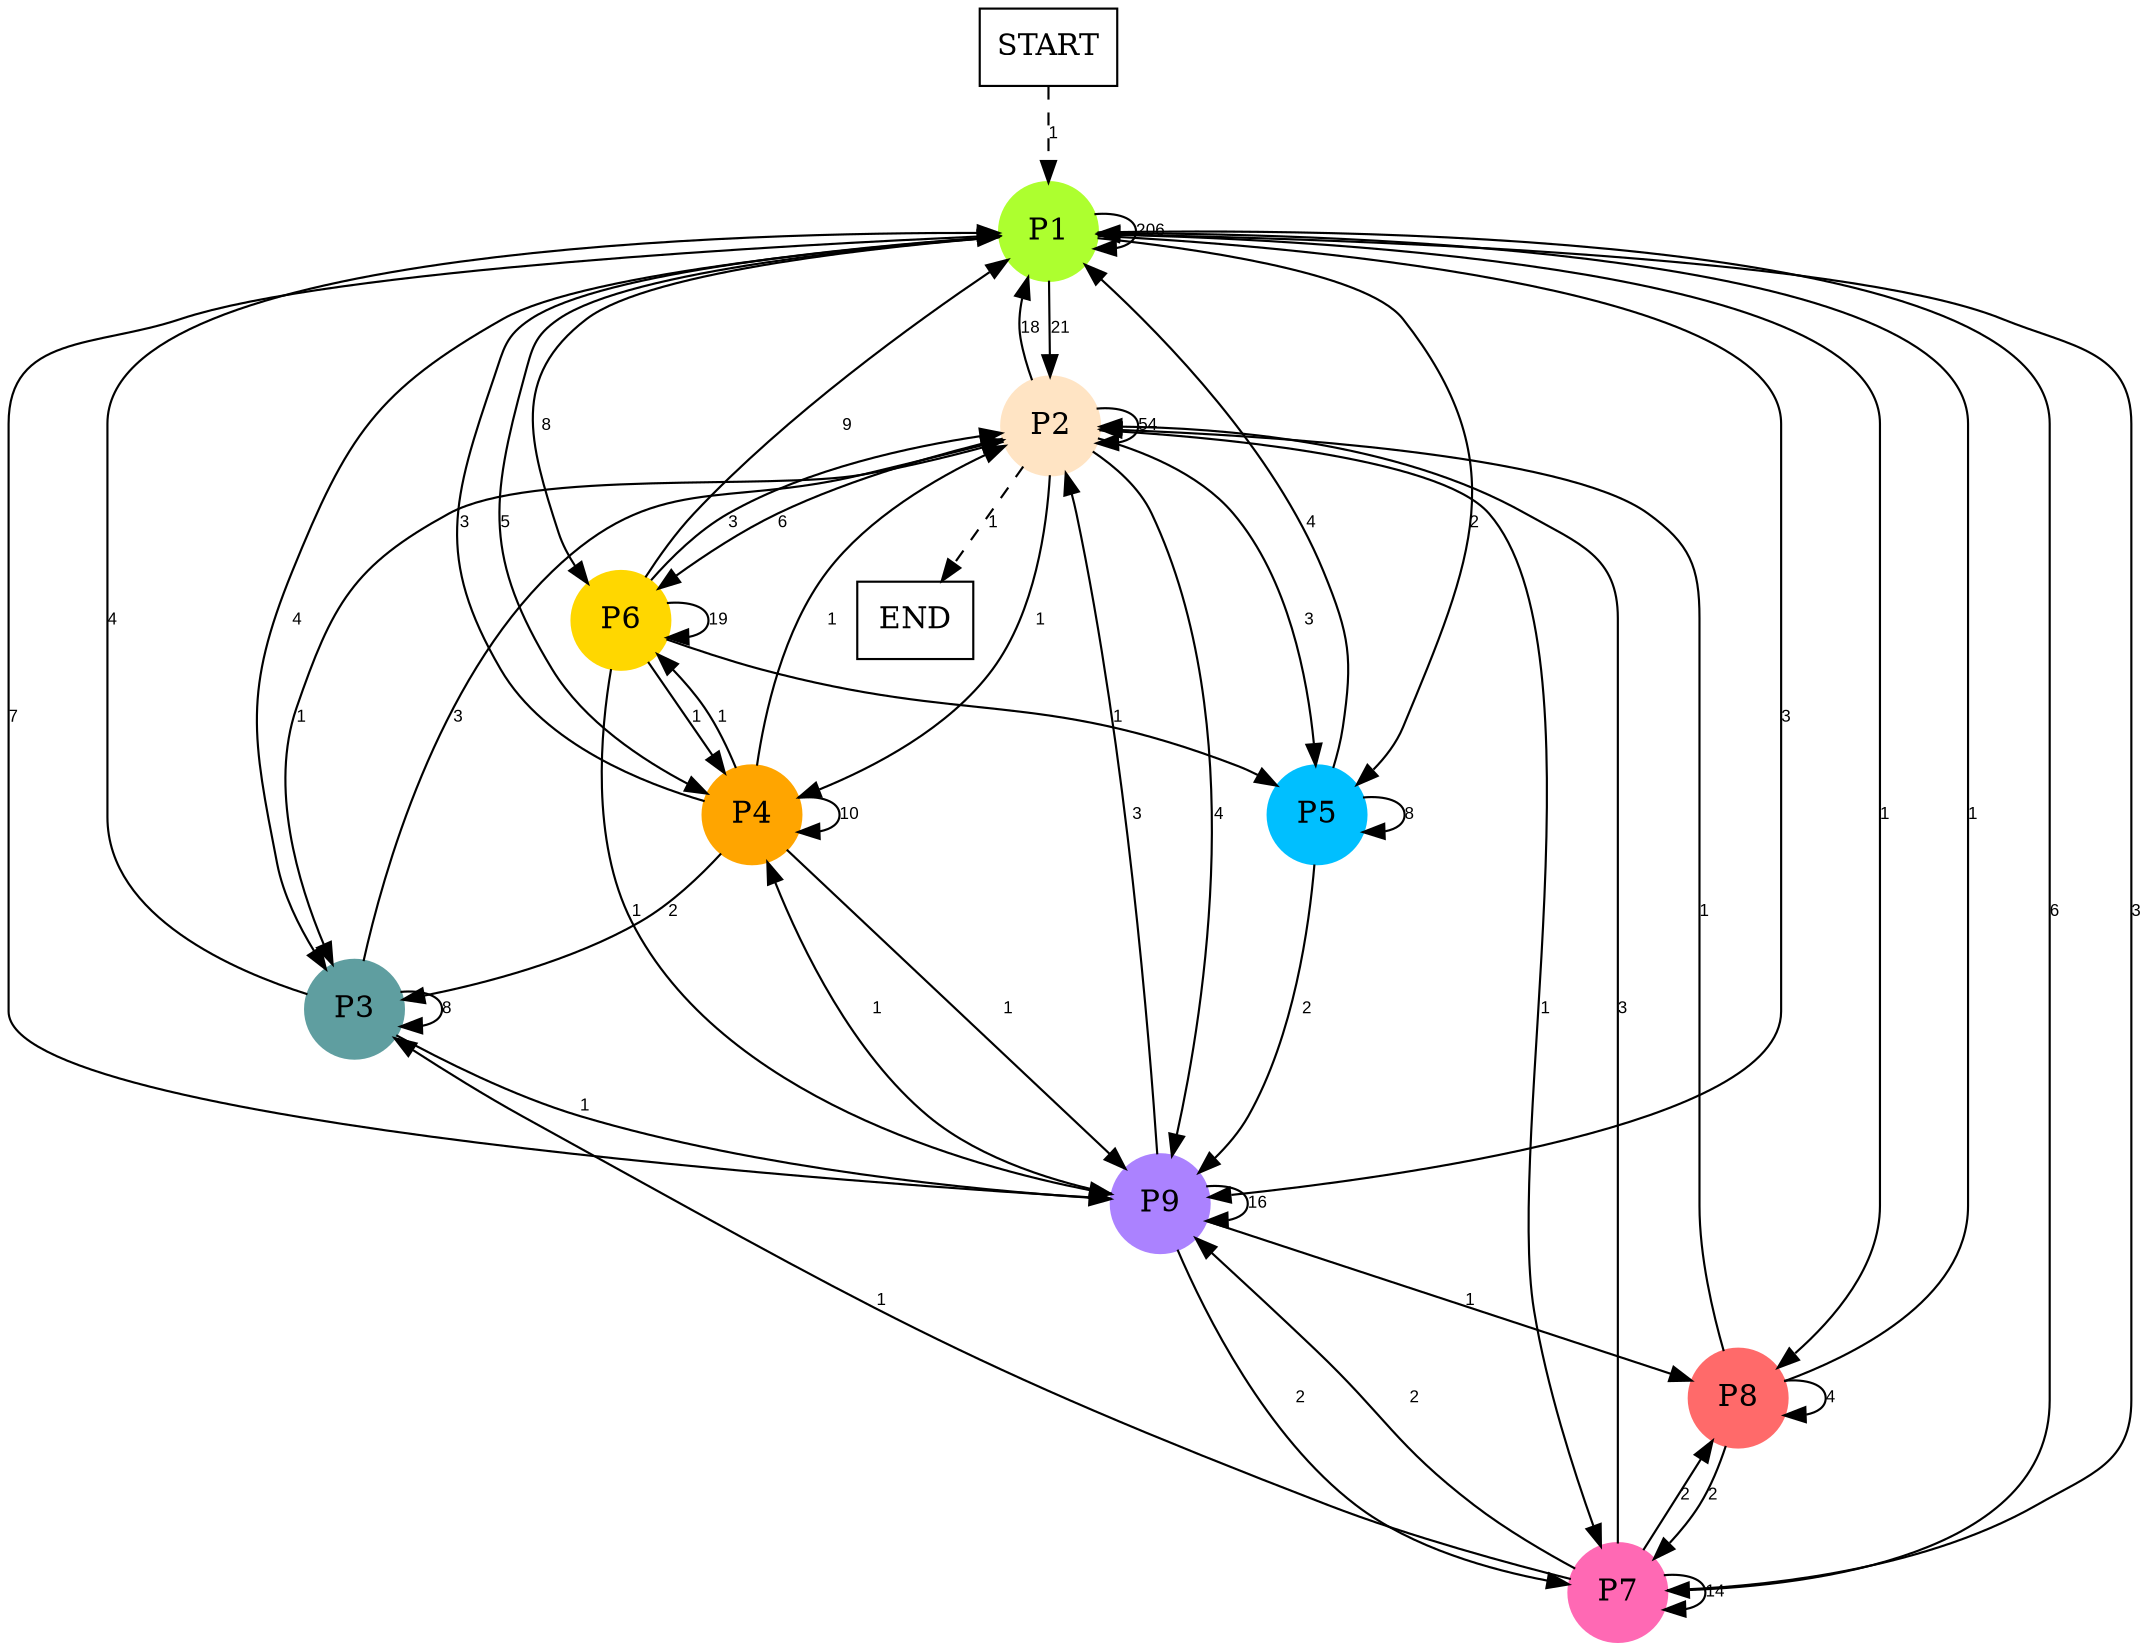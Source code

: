 digraph graphname {
	dpi = 150
	size="16,11!";
	margin = 0;
"P1" [shape=circle, color=greenyellow, style=filled]"P2" [shape=circle, color=bisque, style=filled]"P6" [shape=circle, color=gold, style=filled]"P5" [shape=circle, color=deepskyblue, style=filled]"P9" [shape=circle, color=mediumpurple1, style=filled]"P7" [shape=circle, color=hotpink, style=filled]"P8" [shape=circle, color=indianred1, style=filled]"P3" [shape=circle, color=cadetblue, style=filled]"P4" [shape=circle, color=orange, style=filled]"START" [shape=box, fillcolor=white, style=filled, color=black]"END" [shape=box, fillcolor=white, style=filled, color=black]"P1" -> "P1" [ label ="206" labelfloat=false fontname="Arial" fontsize=8]
"P1" -> "P2" [ label ="21" labelfloat=false fontname="Arial" fontsize=8]
"P1" -> "P6" [ label ="8" labelfloat=false fontname="Arial" fontsize=8]
"P1" -> "P5" [ label ="2" labelfloat=false fontname="Arial" fontsize=8]
"P1" -> "P9" [ label ="3" labelfloat=false fontname="Arial" fontsize=8]
"P1" -> "P7" [ label ="6" labelfloat=false fontname="Arial" fontsize=8]
"P1" -> "P8" [ label ="1" labelfloat=false fontname="Arial" fontsize=8]
"P1" -> "P3" [ label ="4" labelfloat=false fontname="Arial" fontsize=8]
"P1" -> "P4" [ label ="5" labelfloat=false fontname="Arial" fontsize=8]
"P2" -> "P1" [ label ="18" labelfloat=false fontname="Arial" fontsize=8]
"P2" -> "P2" [ label ="54" labelfloat=false fontname="Arial" fontsize=8]
"P2" -> "P6" [ label ="6" labelfloat=false fontname="Arial" fontsize=8]
"P2" -> "P5" [ label ="3" labelfloat=false fontname="Arial" fontsize=8]
"P2" -> "P9" [ label ="4" labelfloat=false fontname="Arial" fontsize=8]
"P2" -> "P7" [ label ="1" labelfloat=false fontname="Arial" fontsize=8]
"P2" -> "P3" [ label ="1" labelfloat=false fontname="Arial" fontsize=8]
"P2" -> "P4" [ label ="1" labelfloat=false fontname="Arial" fontsize=8]
"P2" -> "END" [ style = dashed label ="1" labelfloat=false fontname="Arial" fontsize=8]
"P6" -> "P1" [ label ="9" labelfloat=false fontname="Arial" fontsize=8]
"P6" -> "P2" [ label ="3" labelfloat=false fontname="Arial" fontsize=8]
"P6" -> "P6" [ label ="19" labelfloat=false fontname="Arial" fontsize=8]
"P6" -> "P5" [ label ="1" labelfloat=false fontname="Arial" fontsize=8]
"P6" -> "P9" [ label ="1" labelfloat=false fontname="Arial" fontsize=8]
"P6" -> "P4" [ label ="1" labelfloat=false fontname="Arial" fontsize=8]
"P5" -> "P1" [ label ="4" labelfloat=false fontname="Arial" fontsize=8]
"P5" -> "P5" [ label ="8" labelfloat=false fontname="Arial" fontsize=8]
"P5" -> "P9" [ label ="2" labelfloat=false fontname="Arial" fontsize=8]
"P9" -> "P1" [ label ="7" labelfloat=false fontname="Arial" fontsize=8]
"P9" -> "P2" [ label ="3" labelfloat=false fontname="Arial" fontsize=8]
"P9" -> "P9" [ label ="16" labelfloat=false fontname="Arial" fontsize=8]
"P9" -> "P7" [ label ="2" labelfloat=false fontname="Arial" fontsize=8]
"P9" -> "P8" [ label ="1" labelfloat=false fontname="Arial" fontsize=8]
"P9" -> "P4" [ label ="1" labelfloat=false fontname="Arial" fontsize=8]
"P7" -> "P1" [ label ="3" labelfloat=false fontname="Arial" fontsize=8]
"P7" -> "P2" [ label ="3" labelfloat=false fontname="Arial" fontsize=8]
"P7" -> "P9" [ label ="2" labelfloat=false fontname="Arial" fontsize=8]
"P7" -> "P7" [ label ="14" labelfloat=false fontname="Arial" fontsize=8]
"P7" -> "P8" [ label ="2" labelfloat=false fontname="Arial" fontsize=8]
"P7" -> "P3" [ label ="1" labelfloat=false fontname="Arial" fontsize=8]
"P8" -> "P1" [ label ="1" labelfloat=false fontname="Arial" fontsize=8]
"P8" -> "P2" [ label ="1" labelfloat=false fontname="Arial" fontsize=8]
"P8" -> "P7" [ label ="2" labelfloat=false fontname="Arial" fontsize=8]
"P8" -> "P8" [ label ="4" labelfloat=false fontname="Arial" fontsize=8]
"P3" -> "P1" [ label ="4" labelfloat=false fontname="Arial" fontsize=8]
"P3" -> "P2" [ label ="3" labelfloat=false fontname="Arial" fontsize=8]
"P3" -> "P9" [ label ="1" labelfloat=false fontname="Arial" fontsize=8]
"P3" -> "P3" [ label ="8" labelfloat=false fontname="Arial" fontsize=8]
"P4" -> "P1" [ label ="3" labelfloat=false fontname="Arial" fontsize=8]
"P4" -> "P2" [ label ="1" labelfloat=false fontname="Arial" fontsize=8]
"P4" -> "P6" [ label ="1" labelfloat=false fontname="Arial" fontsize=8]
"P4" -> "P9" [ label ="1" labelfloat=false fontname="Arial" fontsize=8]
"P4" -> "P3" [ label ="2" labelfloat=false fontname="Arial" fontsize=8]
"P4" -> "P4" [ label ="10" labelfloat=false fontname="Arial" fontsize=8]
"START" -> "P1" [ style = dashed label ="1" labelfloat=false fontname="Arial" fontsize=8]
}